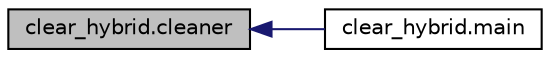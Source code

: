 digraph "clear_hybrid.cleaner"
{
  edge [fontname="Helvetica",fontsize="10",labelfontname="Helvetica",labelfontsize="10"];
  node [fontname="Helvetica",fontsize="10",shape=record];
  rankdir="LR";
  Node1 [label="clear_hybrid.cleaner",height=0.2,width=0.4,color="black", fillcolor="grey75", style="filled", fontcolor="black"];
  Node1 -> Node2 [dir="back",color="midnightblue",fontsize="10",style="solid",fontname="Helvetica"];
  Node2 [label="clear_hybrid.main",height=0.2,width=0.4,color="black", fillcolor="white", style="filled",URL="$namespaceclear__hybrid.html#a6d65384ce7daead4a58be74548968cbf"];
}
